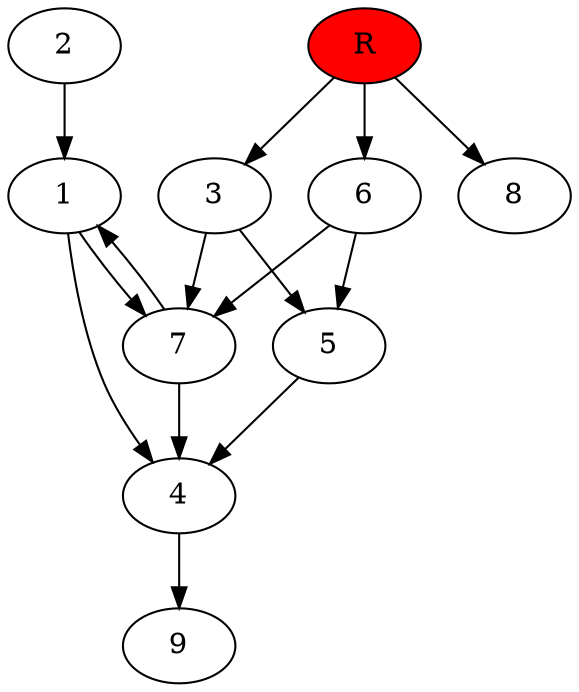 digraph prb80501 {
	1
	2
	3
	4
	5
	6
	7
	8
	R [fillcolor="#ff0000" style=filled]
	1 -> 4
	1 -> 7
	2 -> 1
	3 -> 5
	3 -> 7
	4 -> 9
	5 -> 4
	6 -> 5
	6 -> 7
	7 -> 1
	7 -> 4
	R -> 3
	R -> 6
	R -> 8
}
